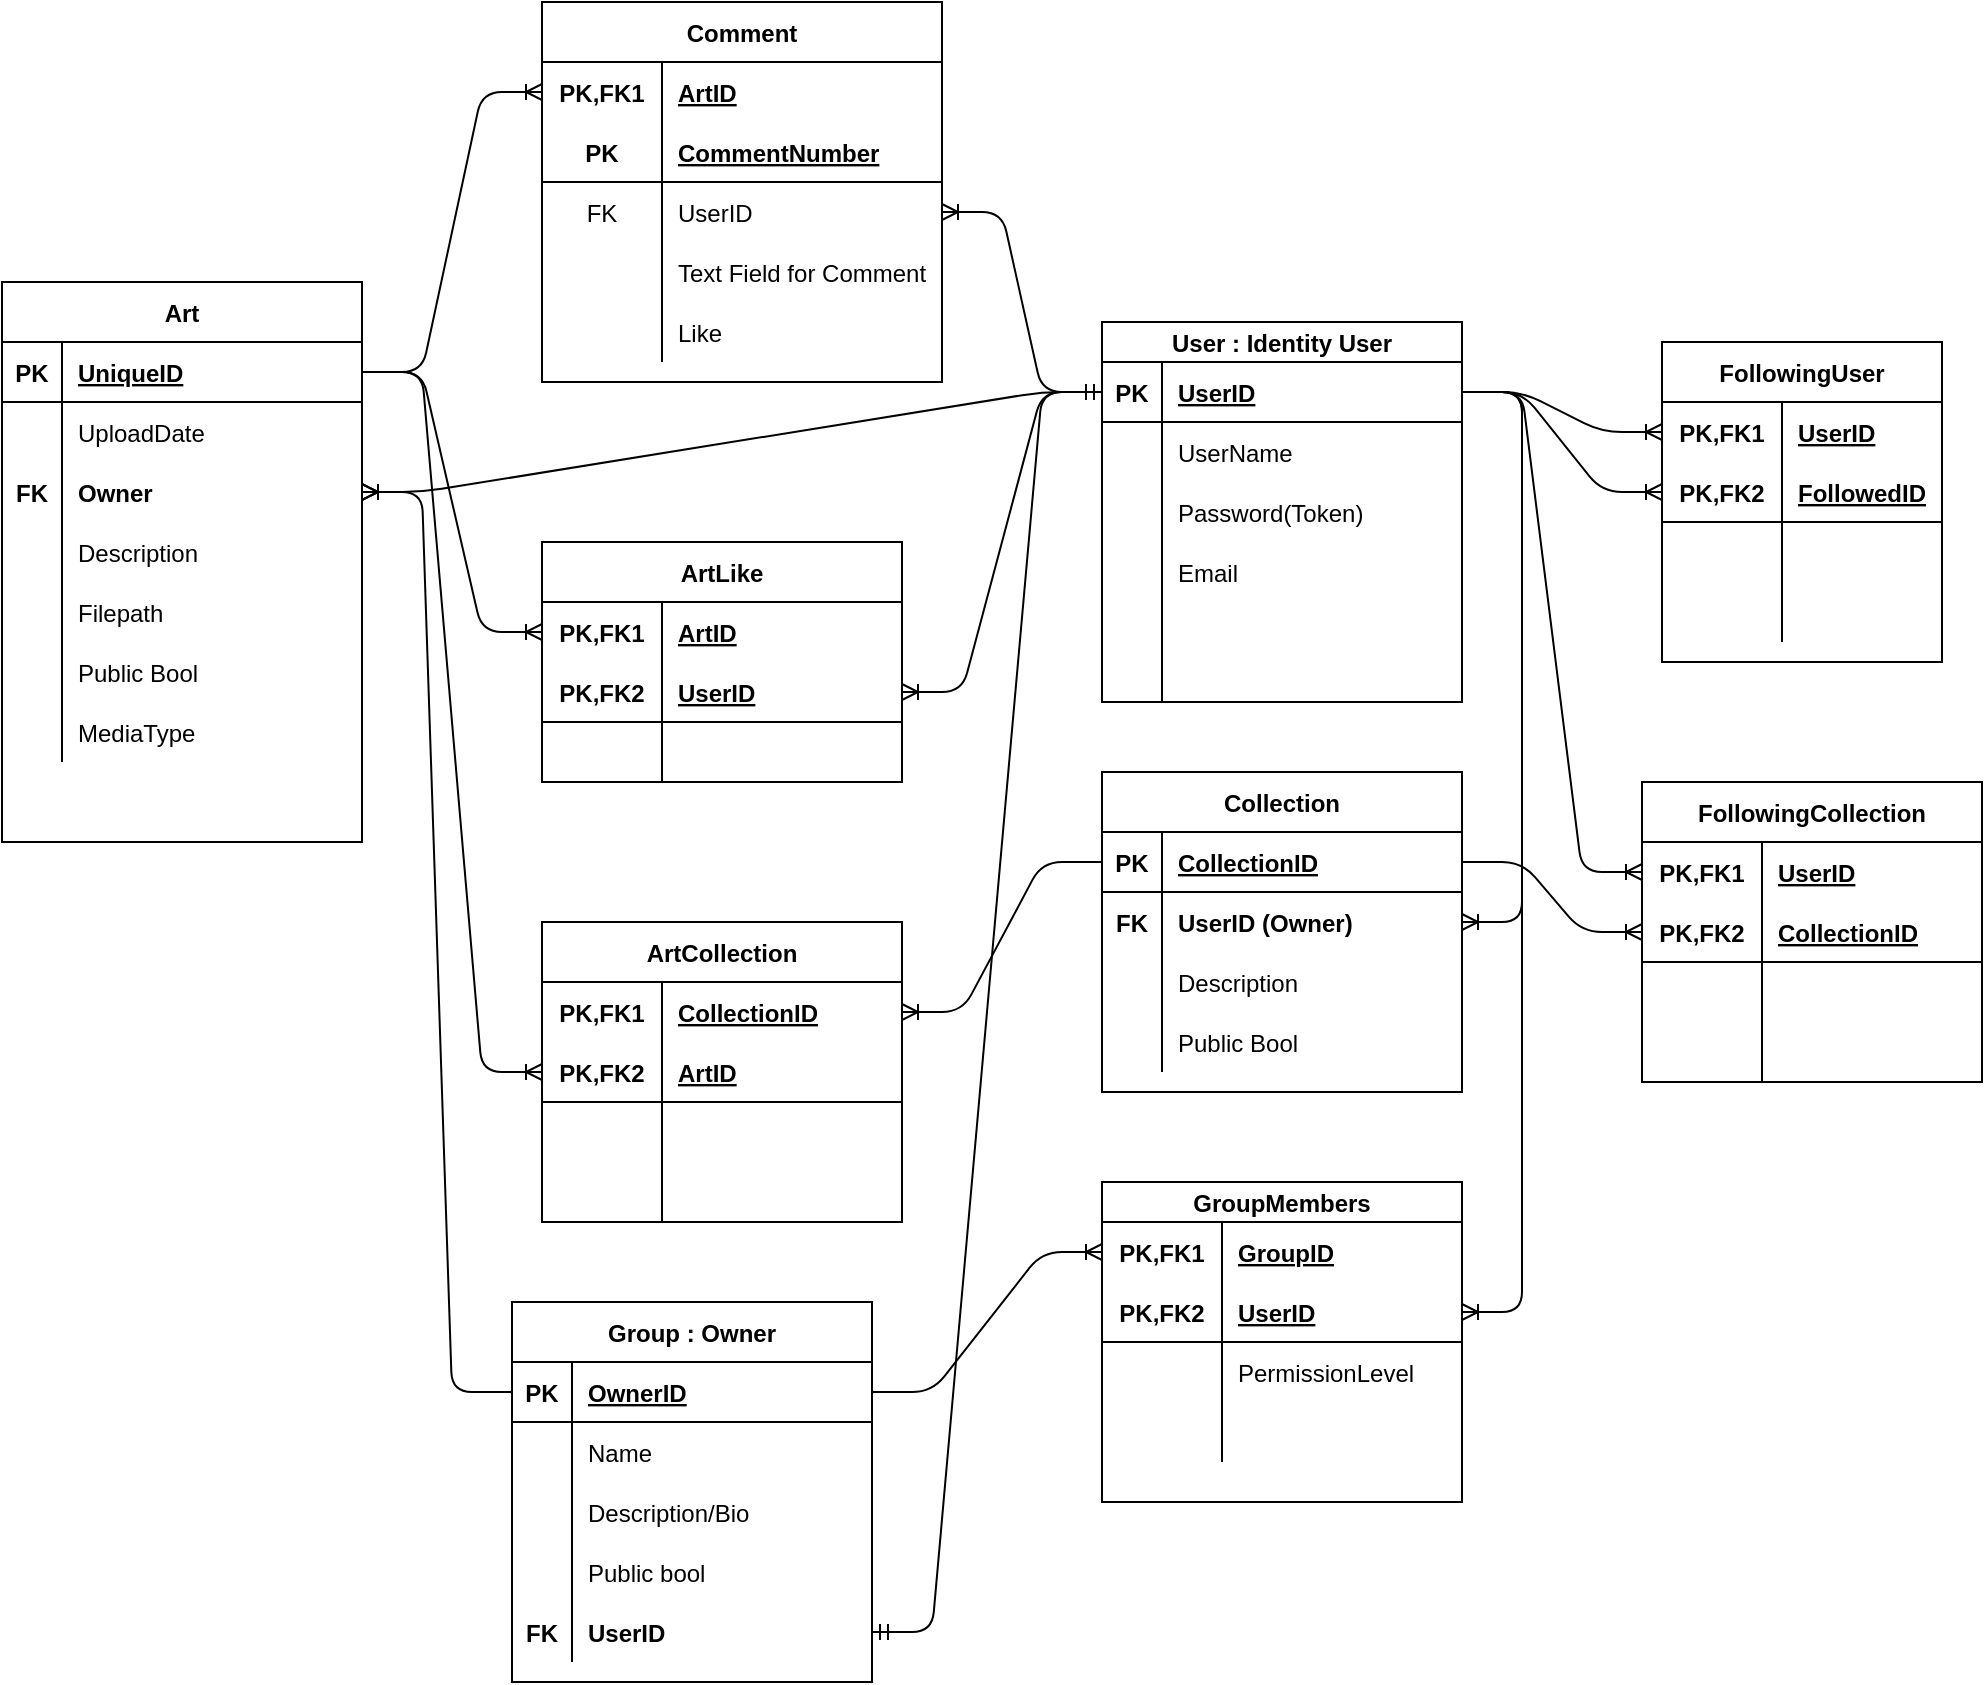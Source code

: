 <mxfile version="14.6.1" type="device"><diagram id="AKw8B9OP5bIYe6ph96Dy" name="Page-1"><mxGraphModel dx="2062" dy="1122" grid="1" gridSize="10" guides="1" tooltips="1" connect="1" arrows="1" fold="1" page="1" pageScale="1" pageWidth="850" pageHeight="1100" math="0" shadow="0"><root><mxCell id="0"/><mxCell id="1" parent="0"/><mxCell id="yn1Vte0kTOCXokbREkTP-5" value="GroupMembers" style="shape=table;startSize=20;container=1;collapsible=1;childLayout=tableLayout;fixedRows=1;rowLines=0;fontStyle=1;align=center;resizeLast=1;" parent="1" vertex="1"><mxGeometry x="630" y="620" width="180" height="160" as="geometry"/></mxCell><mxCell id="yn1Vte0kTOCXokbREkTP-6" value="" style="shape=partialRectangle;collapsible=0;dropTarget=0;pointerEvents=0;fillColor=none;top=0;left=0;bottom=0;right=0;points=[[0,0.5],[1,0.5]];portConstraint=eastwest;" parent="yn1Vte0kTOCXokbREkTP-5" vertex="1"><mxGeometry y="20" width="180" height="30" as="geometry"/></mxCell><mxCell id="yn1Vte0kTOCXokbREkTP-7" value="PK,FK1" style="shape=partialRectangle;connectable=0;fillColor=none;top=0;left=0;bottom=0;right=0;fontStyle=1;overflow=hidden;" parent="yn1Vte0kTOCXokbREkTP-6" vertex="1"><mxGeometry width="60" height="30" as="geometry"/></mxCell><mxCell id="yn1Vte0kTOCXokbREkTP-8" value="GroupID" style="shape=partialRectangle;connectable=0;fillColor=none;top=0;left=0;bottom=0;right=0;align=left;spacingLeft=6;fontStyle=5;overflow=hidden;" parent="yn1Vte0kTOCXokbREkTP-6" vertex="1"><mxGeometry x="60" width="120" height="30" as="geometry"/></mxCell><mxCell id="yn1Vte0kTOCXokbREkTP-9" value="" style="shape=partialRectangle;collapsible=0;dropTarget=0;pointerEvents=0;fillColor=none;top=0;left=0;bottom=1;right=0;points=[[0,0.5],[1,0.5]];portConstraint=eastwest;" parent="yn1Vte0kTOCXokbREkTP-5" vertex="1"><mxGeometry y="50" width="180" height="30" as="geometry"/></mxCell><mxCell id="yn1Vte0kTOCXokbREkTP-10" value="PK,FK2" style="shape=partialRectangle;connectable=0;fillColor=none;top=0;left=0;bottom=0;right=0;fontStyle=1;overflow=hidden;" parent="yn1Vte0kTOCXokbREkTP-9" vertex="1"><mxGeometry width="60" height="30" as="geometry"/></mxCell><mxCell id="yn1Vte0kTOCXokbREkTP-11" value="UserID" style="shape=partialRectangle;connectable=0;fillColor=none;top=0;left=0;bottom=0;right=0;align=left;spacingLeft=6;fontStyle=5;overflow=hidden;" parent="yn1Vte0kTOCXokbREkTP-9" vertex="1"><mxGeometry x="60" width="120" height="30" as="geometry"/></mxCell><mxCell id="yn1Vte0kTOCXokbREkTP-12" value="" style="shape=partialRectangle;collapsible=0;dropTarget=0;pointerEvents=0;fillColor=none;top=0;left=0;bottom=0;right=0;points=[[0,0.5],[1,0.5]];portConstraint=eastwest;" parent="yn1Vte0kTOCXokbREkTP-5" vertex="1"><mxGeometry y="80" width="180" height="30" as="geometry"/></mxCell><mxCell id="yn1Vte0kTOCXokbREkTP-13" value="" style="shape=partialRectangle;connectable=0;fillColor=none;top=0;left=0;bottom=0;right=0;editable=1;overflow=hidden;" parent="yn1Vte0kTOCXokbREkTP-12" vertex="1"><mxGeometry width="60" height="30" as="geometry"/></mxCell><mxCell id="yn1Vte0kTOCXokbREkTP-14" value="PermissionLevel" style="shape=partialRectangle;connectable=0;fillColor=none;top=0;left=0;bottom=0;right=0;align=left;spacingLeft=6;overflow=hidden;" parent="yn1Vte0kTOCXokbREkTP-12" vertex="1"><mxGeometry x="60" width="120" height="30" as="geometry"/></mxCell><mxCell id="yn1Vte0kTOCXokbREkTP-15" value="" style="shape=partialRectangle;collapsible=0;dropTarget=0;pointerEvents=0;fillColor=none;top=0;left=0;bottom=0;right=0;points=[[0,0.5],[1,0.5]];portConstraint=eastwest;" parent="yn1Vte0kTOCXokbREkTP-5" vertex="1"><mxGeometry y="110" width="180" height="30" as="geometry"/></mxCell><mxCell id="yn1Vte0kTOCXokbREkTP-16" value="" style="shape=partialRectangle;connectable=0;fillColor=none;top=0;left=0;bottom=0;right=0;editable=1;overflow=hidden;" parent="yn1Vte0kTOCXokbREkTP-15" vertex="1"><mxGeometry width="60" height="30" as="geometry"/></mxCell><mxCell id="yn1Vte0kTOCXokbREkTP-17" value="" style="shape=partialRectangle;connectable=0;fillColor=none;top=0;left=0;bottom=0;right=0;align=left;spacingLeft=6;overflow=hidden;" parent="yn1Vte0kTOCXokbREkTP-15" vertex="1"><mxGeometry x="60" width="120" height="30" as="geometry"/></mxCell><mxCell id="yn1Vte0kTOCXokbREkTP-18" value="User : Identity User" style="shape=table;startSize=20;container=1;collapsible=1;childLayout=tableLayout;fixedRows=1;rowLines=0;fontStyle=1;align=center;resizeLast=1;" parent="1" vertex="1"><mxGeometry x="630" y="190" width="180" height="190" as="geometry"/></mxCell><mxCell id="yn1Vte0kTOCXokbREkTP-19" value="" style="shape=partialRectangle;collapsible=0;dropTarget=0;pointerEvents=0;fillColor=none;top=0;left=0;bottom=1;right=0;points=[[0,0.5],[1,0.5]];portConstraint=eastwest;" parent="yn1Vte0kTOCXokbREkTP-18" vertex="1"><mxGeometry y="20" width="180" height="30" as="geometry"/></mxCell><mxCell id="yn1Vte0kTOCXokbREkTP-20" value="PK" style="shape=partialRectangle;connectable=0;fillColor=none;top=0;left=0;bottom=0;right=0;fontStyle=1;overflow=hidden;" parent="yn1Vte0kTOCXokbREkTP-19" vertex="1"><mxGeometry width="30" height="30" as="geometry"/></mxCell><mxCell id="yn1Vte0kTOCXokbREkTP-21" value="UserID" style="shape=partialRectangle;connectable=0;fillColor=none;top=0;left=0;bottom=0;right=0;align=left;spacingLeft=6;fontStyle=5;overflow=hidden;" parent="yn1Vte0kTOCXokbREkTP-19" vertex="1"><mxGeometry x="30" width="150" height="30" as="geometry"/></mxCell><mxCell id="yn1Vte0kTOCXokbREkTP-22" value="" style="shape=partialRectangle;collapsible=0;dropTarget=0;pointerEvents=0;fillColor=none;top=0;left=0;bottom=0;right=0;points=[[0,0.5],[1,0.5]];portConstraint=eastwest;" parent="yn1Vte0kTOCXokbREkTP-18" vertex="1"><mxGeometry y="50" width="180" height="30" as="geometry"/></mxCell><mxCell id="yn1Vte0kTOCXokbREkTP-23" value="" style="shape=partialRectangle;connectable=0;fillColor=none;top=0;left=0;bottom=0;right=0;editable=1;overflow=hidden;" parent="yn1Vte0kTOCXokbREkTP-22" vertex="1"><mxGeometry width="30" height="30" as="geometry"/></mxCell><mxCell id="yn1Vte0kTOCXokbREkTP-24" value="UserName" style="shape=partialRectangle;connectable=0;fillColor=none;top=0;left=0;bottom=0;right=0;align=left;spacingLeft=6;overflow=hidden;" parent="yn1Vte0kTOCXokbREkTP-22" vertex="1"><mxGeometry x="30" width="150" height="30" as="geometry"/></mxCell><mxCell id="yn1Vte0kTOCXokbREkTP-25" value="" style="shape=partialRectangle;collapsible=0;dropTarget=0;pointerEvents=0;fillColor=none;top=0;left=0;bottom=0;right=0;points=[[0,0.5],[1,0.5]];portConstraint=eastwest;" parent="yn1Vte0kTOCXokbREkTP-18" vertex="1"><mxGeometry y="80" width="180" height="30" as="geometry"/></mxCell><mxCell id="yn1Vte0kTOCXokbREkTP-26" value="" style="shape=partialRectangle;connectable=0;fillColor=none;top=0;left=0;bottom=0;right=0;editable=1;overflow=hidden;" parent="yn1Vte0kTOCXokbREkTP-25" vertex="1"><mxGeometry width="30" height="30" as="geometry"/></mxCell><mxCell id="yn1Vte0kTOCXokbREkTP-27" value="Password(Token)" style="shape=partialRectangle;connectable=0;fillColor=none;top=0;left=0;bottom=0;right=0;align=left;spacingLeft=6;overflow=hidden;" parent="yn1Vte0kTOCXokbREkTP-25" vertex="1"><mxGeometry x="30" width="150" height="30" as="geometry"/></mxCell><mxCell id="yn1Vte0kTOCXokbREkTP-28" value="" style="shape=partialRectangle;collapsible=0;dropTarget=0;pointerEvents=0;fillColor=none;top=0;left=0;bottom=0;right=0;points=[[0,0.5],[1,0.5]];portConstraint=eastwest;" parent="yn1Vte0kTOCXokbREkTP-18" vertex="1"><mxGeometry y="110" width="180" height="30" as="geometry"/></mxCell><mxCell id="yn1Vte0kTOCXokbREkTP-29" value="" style="shape=partialRectangle;connectable=0;fillColor=none;top=0;left=0;bottom=0;right=0;editable=1;overflow=hidden;" parent="yn1Vte0kTOCXokbREkTP-28" vertex="1"><mxGeometry width="30" height="30" as="geometry"/></mxCell><mxCell id="yn1Vte0kTOCXokbREkTP-30" value="Email" style="shape=partialRectangle;connectable=0;fillColor=none;top=0;left=0;bottom=0;right=0;align=left;spacingLeft=6;overflow=hidden;" parent="yn1Vte0kTOCXokbREkTP-28" vertex="1"><mxGeometry x="30" width="150" height="30" as="geometry"/></mxCell><mxCell id="yn1Vte0kTOCXokbREkTP-57" value="" style="shape=partialRectangle;collapsible=0;dropTarget=0;pointerEvents=0;fillColor=none;top=0;left=0;bottom=0;right=0;points=[[0,0.5],[1,0.5]];portConstraint=eastwest;" parent="yn1Vte0kTOCXokbREkTP-18" vertex="1"><mxGeometry y="140" width="180" height="20" as="geometry"/></mxCell><mxCell id="yn1Vte0kTOCXokbREkTP-58" value="" style="shape=partialRectangle;connectable=0;fillColor=none;top=0;left=0;bottom=0;right=0;editable=1;overflow=hidden;" parent="yn1Vte0kTOCXokbREkTP-57" vertex="1"><mxGeometry width="30" height="20" as="geometry"/></mxCell><mxCell id="yn1Vte0kTOCXokbREkTP-59" value="" style="shape=partialRectangle;connectable=0;fillColor=none;top=0;left=0;bottom=0;right=0;align=left;spacingLeft=6;overflow=hidden;" parent="yn1Vte0kTOCXokbREkTP-57" vertex="1"><mxGeometry x="30" width="150" height="20" as="geometry"/></mxCell><mxCell id="yn1Vte0kTOCXokbREkTP-60" value="" style="shape=partialRectangle;collapsible=0;dropTarget=0;pointerEvents=0;fillColor=none;top=0;left=0;bottom=0;right=0;points=[[0,0.5],[1,0.5]];portConstraint=eastwest;" parent="yn1Vte0kTOCXokbREkTP-18" vertex="1"><mxGeometry y="160" width="180" height="30" as="geometry"/></mxCell><mxCell id="yn1Vte0kTOCXokbREkTP-61" value="" style="shape=partialRectangle;connectable=0;fillColor=none;top=0;left=0;bottom=0;right=0;editable=1;overflow=hidden;" parent="yn1Vte0kTOCXokbREkTP-60" vertex="1"><mxGeometry width="30" height="30" as="geometry"/></mxCell><mxCell id="yn1Vte0kTOCXokbREkTP-62" value="" style="shape=partialRectangle;connectable=0;fillColor=none;top=0;left=0;bottom=0;right=0;align=left;spacingLeft=6;overflow=hidden;" parent="yn1Vte0kTOCXokbREkTP-60" vertex="1"><mxGeometry x="30" width="150" height="30" as="geometry"/></mxCell><mxCell id="yn1Vte0kTOCXokbREkTP-85" value="Art" style="shape=table;startSize=30;container=1;collapsible=1;childLayout=tableLayout;fixedRows=1;rowLines=0;fontStyle=1;align=center;resizeLast=1;" parent="1" vertex="1"><mxGeometry x="80" y="170" width="180" height="280" as="geometry"/></mxCell><mxCell id="yn1Vte0kTOCXokbREkTP-86" value="" style="shape=partialRectangle;collapsible=0;dropTarget=0;pointerEvents=0;fillColor=none;top=0;left=0;bottom=1;right=0;points=[[0,0.5],[1,0.5]];portConstraint=eastwest;" parent="yn1Vte0kTOCXokbREkTP-85" vertex="1"><mxGeometry y="30" width="180" height="30" as="geometry"/></mxCell><mxCell id="yn1Vte0kTOCXokbREkTP-87" value="PK" style="shape=partialRectangle;connectable=0;fillColor=none;top=0;left=0;bottom=0;right=0;fontStyle=1;overflow=hidden;" parent="yn1Vte0kTOCXokbREkTP-86" vertex="1"><mxGeometry width="30" height="30" as="geometry"/></mxCell><mxCell id="yn1Vte0kTOCXokbREkTP-88" value="UniqueID" style="shape=partialRectangle;connectable=0;fillColor=none;top=0;left=0;bottom=0;right=0;align=left;spacingLeft=6;fontStyle=5;overflow=hidden;" parent="yn1Vte0kTOCXokbREkTP-86" vertex="1"><mxGeometry x="30" width="150" height="30" as="geometry"/></mxCell><mxCell id="yn1Vte0kTOCXokbREkTP-89" value="" style="shape=partialRectangle;collapsible=0;dropTarget=0;pointerEvents=0;fillColor=none;top=0;left=0;bottom=0;right=0;points=[[0,0.5],[1,0.5]];portConstraint=eastwest;" parent="yn1Vte0kTOCXokbREkTP-85" vertex="1"><mxGeometry y="60" width="180" height="30" as="geometry"/></mxCell><mxCell id="yn1Vte0kTOCXokbREkTP-90" value="" style="shape=partialRectangle;connectable=0;fillColor=none;top=0;left=0;bottom=0;right=0;editable=1;overflow=hidden;" parent="yn1Vte0kTOCXokbREkTP-89" vertex="1"><mxGeometry width="30" height="30" as="geometry"/></mxCell><mxCell id="yn1Vte0kTOCXokbREkTP-91" value="UploadDate" style="shape=partialRectangle;connectable=0;fillColor=none;top=0;left=0;bottom=0;right=0;align=left;spacingLeft=6;overflow=hidden;" parent="yn1Vte0kTOCXokbREkTP-89" vertex="1"><mxGeometry x="30" width="150" height="30" as="geometry"/></mxCell><mxCell id="yn1Vte0kTOCXokbREkTP-92" value="" style="shape=partialRectangle;collapsible=0;dropTarget=0;pointerEvents=0;fillColor=none;top=0;left=0;bottom=0;right=0;points=[[0,0.5],[1,0.5]];portConstraint=eastwest;" parent="yn1Vte0kTOCXokbREkTP-85" vertex="1"><mxGeometry y="90" width="180" height="30" as="geometry"/></mxCell><mxCell id="yn1Vte0kTOCXokbREkTP-93" value="FK" style="shape=partialRectangle;connectable=0;fillColor=none;top=0;left=0;bottom=0;right=0;editable=1;overflow=hidden;fontStyle=1" parent="yn1Vte0kTOCXokbREkTP-92" vertex="1"><mxGeometry width="30" height="30" as="geometry"/></mxCell><mxCell id="yn1Vte0kTOCXokbREkTP-94" value="Owner" style="shape=partialRectangle;connectable=0;fillColor=none;top=0;left=0;bottom=0;right=0;align=left;spacingLeft=6;overflow=hidden;fontStyle=1" parent="yn1Vte0kTOCXokbREkTP-92" vertex="1"><mxGeometry x="30" width="150" height="30" as="geometry"/></mxCell><mxCell id="yn1Vte0kTOCXokbREkTP-95" value="" style="shape=partialRectangle;collapsible=0;dropTarget=0;pointerEvents=0;fillColor=none;top=0;left=0;bottom=0;right=0;points=[[0,0.5],[1,0.5]];portConstraint=eastwest;" parent="yn1Vte0kTOCXokbREkTP-85" vertex="1"><mxGeometry y="120" width="180" height="30" as="geometry"/></mxCell><mxCell id="yn1Vte0kTOCXokbREkTP-96" value="" style="shape=partialRectangle;connectable=0;fillColor=none;top=0;left=0;bottom=0;right=0;editable=1;overflow=hidden;" parent="yn1Vte0kTOCXokbREkTP-95" vertex="1"><mxGeometry width="30" height="30" as="geometry"/></mxCell><mxCell id="yn1Vte0kTOCXokbREkTP-97" value="Description" style="shape=partialRectangle;connectable=0;fillColor=none;top=0;left=0;bottom=0;right=0;align=left;spacingLeft=6;overflow=hidden;" parent="yn1Vte0kTOCXokbREkTP-95" vertex="1"><mxGeometry x="30" width="150" height="30" as="geometry"/></mxCell><mxCell id="yn1Vte0kTOCXokbREkTP-151" value="" style="shape=partialRectangle;collapsible=0;dropTarget=0;pointerEvents=0;fillColor=none;top=0;left=0;bottom=0;right=0;points=[[0,0.5],[1,0.5]];portConstraint=eastwest;" parent="yn1Vte0kTOCXokbREkTP-85" vertex="1"><mxGeometry y="150" width="180" height="30" as="geometry"/></mxCell><mxCell id="yn1Vte0kTOCXokbREkTP-152" value="" style="shape=partialRectangle;connectable=0;fillColor=none;top=0;left=0;bottom=0;right=0;editable=1;overflow=hidden;" parent="yn1Vte0kTOCXokbREkTP-151" vertex="1"><mxGeometry width="30" height="30" as="geometry"/></mxCell><mxCell id="yn1Vte0kTOCXokbREkTP-153" value="Filepath" style="shape=partialRectangle;connectable=0;fillColor=none;top=0;left=0;bottom=0;right=0;align=left;spacingLeft=6;overflow=hidden;" parent="yn1Vte0kTOCXokbREkTP-151" vertex="1"><mxGeometry x="30" width="150" height="30" as="geometry"/></mxCell><mxCell id="yn1Vte0kTOCXokbREkTP-196" value="" style="shape=partialRectangle;collapsible=0;dropTarget=0;pointerEvents=0;fillColor=none;top=0;left=0;bottom=0;right=0;points=[[0,0.5],[1,0.5]];portConstraint=eastwest;" parent="yn1Vte0kTOCXokbREkTP-85" vertex="1"><mxGeometry y="180" width="180" height="30" as="geometry"/></mxCell><mxCell id="yn1Vte0kTOCXokbREkTP-197" value="" style="shape=partialRectangle;connectable=0;fillColor=none;top=0;left=0;bottom=0;right=0;editable=1;overflow=hidden;" parent="yn1Vte0kTOCXokbREkTP-196" vertex="1"><mxGeometry width="30" height="30" as="geometry"/></mxCell><mxCell id="yn1Vte0kTOCXokbREkTP-198" value="Public Bool" style="shape=partialRectangle;connectable=0;fillColor=none;top=0;left=0;bottom=0;right=0;align=left;spacingLeft=6;overflow=hidden;" parent="yn1Vte0kTOCXokbREkTP-196" vertex="1"><mxGeometry x="30" width="150" height="30" as="geometry"/></mxCell><mxCell id="yn1Vte0kTOCXokbREkTP-199" value="" style="shape=partialRectangle;collapsible=0;dropTarget=0;pointerEvents=0;fillColor=none;top=0;left=0;bottom=0;right=0;points=[[0,0.5],[1,0.5]];portConstraint=eastwest;" parent="yn1Vte0kTOCXokbREkTP-85" vertex="1"><mxGeometry y="210" width="180" height="30" as="geometry"/></mxCell><mxCell id="yn1Vte0kTOCXokbREkTP-200" value="" style="shape=partialRectangle;connectable=0;fillColor=none;top=0;left=0;bottom=0;right=0;editable=1;overflow=hidden;" parent="yn1Vte0kTOCXokbREkTP-199" vertex="1"><mxGeometry width="30" height="30" as="geometry"/></mxCell><mxCell id="yn1Vte0kTOCXokbREkTP-201" value="MediaType" style="shape=partialRectangle;connectable=0;fillColor=none;top=0;left=0;bottom=0;right=0;align=left;spacingLeft=6;overflow=hidden;" parent="yn1Vte0kTOCXokbREkTP-199" vertex="1"><mxGeometry x="30" width="150" height="30" as="geometry"/></mxCell><mxCell id="yn1Vte0kTOCXokbREkTP-98" value="Comment" style="shape=table;startSize=30;container=1;collapsible=1;childLayout=tableLayout;fixedRows=1;rowLines=0;fontStyle=1;align=center;resizeLast=1;" parent="1" vertex="1"><mxGeometry x="350" y="30" width="200" height="190" as="geometry"/></mxCell><mxCell id="yn1Vte0kTOCXokbREkTP-99" value="" style="shape=partialRectangle;collapsible=0;dropTarget=0;pointerEvents=0;fillColor=none;top=0;left=0;bottom=0;right=0;points=[[0,0.5],[1,0.5]];portConstraint=eastwest;" parent="yn1Vte0kTOCXokbREkTP-98" vertex="1"><mxGeometry y="30" width="200" height="30" as="geometry"/></mxCell><mxCell id="yn1Vte0kTOCXokbREkTP-100" value="PK,FK1" style="shape=partialRectangle;connectable=0;fillColor=none;top=0;left=0;bottom=0;right=0;fontStyle=1;overflow=hidden;" parent="yn1Vte0kTOCXokbREkTP-99" vertex="1"><mxGeometry width="60" height="30" as="geometry"/></mxCell><mxCell id="yn1Vte0kTOCXokbREkTP-101" value="ArtID" style="shape=partialRectangle;connectable=0;fillColor=none;top=0;left=0;bottom=0;right=0;align=left;spacingLeft=6;fontStyle=5;overflow=hidden;" parent="yn1Vte0kTOCXokbREkTP-99" vertex="1"><mxGeometry x="60" width="140" height="30" as="geometry"/></mxCell><mxCell id="yn1Vte0kTOCXokbREkTP-102" value="" style="shape=partialRectangle;collapsible=0;dropTarget=0;pointerEvents=0;fillColor=none;top=0;left=0;bottom=1;right=0;points=[[0,0.5],[1,0.5]];portConstraint=eastwest;" parent="yn1Vte0kTOCXokbREkTP-98" vertex="1"><mxGeometry y="60" width="200" height="30" as="geometry"/></mxCell><mxCell id="yn1Vte0kTOCXokbREkTP-103" value="PK" style="shape=partialRectangle;connectable=0;fillColor=none;top=0;left=0;bottom=0;right=0;fontStyle=1;overflow=hidden;" parent="yn1Vte0kTOCXokbREkTP-102" vertex="1"><mxGeometry width="60" height="30" as="geometry"/></mxCell><mxCell id="yn1Vte0kTOCXokbREkTP-104" value="CommentNumber" style="shape=partialRectangle;connectable=0;fillColor=none;top=0;left=0;bottom=0;right=0;align=left;spacingLeft=6;fontStyle=5;overflow=hidden;" parent="yn1Vte0kTOCXokbREkTP-102" vertex="1"><mxGeometry x="60" width="140" height="30" as="geometry"/></mxCell><mxCell id="yn1Vte0kTOCXokbREkTP-105" value="" style="shape=partialRectangle;collapsible=0;dropTarget=0;pointerEvents=0;fillColor=none;top=0;left=0;bottom=0;right=0;points=[[0,0.5],[1,0.5]];portConstraint=eastwest;" parent="yn1Vte0kTOCXokbREkTP-98" vertex="1"><mxGeometry y="90" width="200" height="30" as="geometry"/></mxCell><mxCell id="yn1Vte0kTOCXokbREkTP-106" value="FK" style="shape=partialRectangle;connectable=0;fillColor=none;top=0;left=0;bottom=0;right=0;editable=1;overflow=hidden;" parent="yn1Vte0kTOCXokbREkTP-105" vertex="1"><mxGeometry width="60" height="30" as="geometry"/></mxCell><mxCell id="yn1Vte0kTOCXokbREkTP-107" value="UserID" style="shape=partialRectangle;connectable=0;fillColor=none;top=0;left=0;bottom=0;right=0;align=left;spacingLeft=6;overflow=hidden;" parent="yn1Vte0kTOCXokbREkTP-105" vertex="1"><mxGeometry x="60" width="140" height="30" as="geometry"/></mxCell><mxCell id="yn1Vte0kTOCXokbREkTP-108" value="" style="shape=partialRectangle;collapsible=0;dropTarget=0;pointerEvents=0;fillColor=none;top=0;left=0;bottom=0;right=0;points=[[0,0.5],[1,0.5]];portConstraint=eastwest;" parent="yn1Vte0kTOCXokbREkTP-98" vertex="1"><mxGeometry y="120" width="200" height="30" as="geometry"/></mxCell><mxCell id="yn1Vte0kTOCXokbREkTP-109" value="" style="shape=partialRectangle;connectable=0;fillColor=none;top=0;left=0;bottom=0;right=0;editable=1;overflow=hidden;" parent="yn1Vte0kTOCXokbREkTP-108" vertex="1"><mxGeometry width="60" height="30" as="geometry"/></mxCell><mxCell id="yn1Vte0kTOCXokbREkTP-110" value="Text Field for Comment" style="shape=partialRectangle;connectable=0;fillColor=none;top=0;left=0;bottom=0;right=0;align=left;spacingLeft=6;overflow=hidden;" parent="yn1Vte0kTOCXokbREkTP-108" vertex="1"><mxGeometry x="60" width="140" height="30" as="geometry"/></mxCell><mxCell id="yn1Vte0kTOCXokbREkTP-180" value="" style="shape=partialRectangle;collapsible=0;dropTarget=0;pointerEvents=0;fillColor=none;top=0;left=0;bottom=0;right=0;points=[[0,0.5],[1,0.5]];portConstraint=eastwest;" parent="yn1Vte0kTOCXokbREkTP-98" vertex="1"><mxGeometry y="150" width="200" height="30" as="geometry"/></mxCell><mxCell id="yn1Vte0kTOCXokbREkTP-181" value="" style="shape=partialRectangle;connectable=0;fillColor=none;top=0;left=0;bottom=0;right=0;editable=1;overflow=hidden;" parent="yn1Vte0kTOCXokbREkTP-180" vertex="1"><mxGeometry width="60" height="30" as="geometry"/></mxCell><mxCell id="yn1Vte0kTOCXokbREkTP-182" value="Like" style="shape=partialRectangle;connectable=0;fillColor=none;top=0;left=0;bottom=0;right=0;align=left;spacingLeft=6;overflow=hidden;" parent="yn1Vte0kTOCXokbREkTP-180" vertex="1"><mxGeometry x="60" width="140" height="30" as="geometry"/></mxCell><mxCell id="yn1Vte0kTOCXokbREkTP-112" value="FollowingUser" style="shape=table;startSize=30;container=1;collapsible=1;childLayout=tableLayout;fixedRows=1;rowLines=0;fontStyle=1;align=center;resizeLast=1;" parent="1" vertex="1"><mxGeometry x="910" y="200" width="140" height="160" as="geometry"/></mxCell><mxCell id="yn1Vte0kTOCXokbREkTP-113" value="" style="shape=partialRectangle;collapsible=0;dropTarget=0;pointerEvents=0;fillColor=none;top=0;left=0;bottom=0;right=0;points=[[0,0.5],[1,0.5]];portConstraint=eastwest;" parent="yn1Vte0kTOCXokbREkTP-112" vertex="1"><mxGeometry y="30" width="140" height="30" as="geometry"/></mxCell><mxCell id="yn1Vte0kTOCXokbREkTP-114" value="PK,FK1" style="shape=partialRectangle;connectable=0;fillColor=none;top=0;left=0;bottom=0;right=0;fontStyle=1;overflow=hidden;" parent="yn1Vte0kTOCXokbREkTP-113" vertex="1"><mxGeometry width="60" height="30" as="geometry"/></mxCell><mxCell id="yn1Vte0kTOCXokbREkTP-115" value="UserID" style="shape=partialRectangle;connectable=0;fillColor=none;top=0;left=0;bottom=0;right=0;align=left;spacingLeft=6;fontStyle=5;overflow=hidden;" parent="yn1Vte0kTOCXokbREkTP-113" vertex="1"><mxGeometry x="60" width="80" height="30" as="geometry"/></mxCell><mxCell id="yn1Vte0kTOCXokbREkTP-116" value="" style="shape=partialRectangle;collapsible=0;dropTarget=0;pointerEvents=0;fillColor=none;top=0;left=0;bottom=1;right=0;points=[[0,0.5],[1,0.5]];portConstraint=eastwest;" parent="yn1Vte0kTOCXokbREkTP-112" vertex="1"><mxGeometry y="60" width="140" height="30" as="geometry"/></mxCell><mxCell id="yn1Vte0kTOCXokbREkTP-117" value="PK,FK2" style="shape=partialRectangle;connectable=0;fillColor=none;top=0;left=0;bottom=0;right=0;fontStyle=1;overflow=hidden;" parent="yn1Vte0kTOCXokbREkTP-116" vertex="1"><mxGeometry width="60" height="30" as="geometry"/></mxCell><mxCell id="yn1Vte0kTOCXokbREkTP-118" value="FollowedID" style="shape=partialRectangle;connectable=0;fillColor=none;top=0;left=0;bottom=0;right=0;align=left;spacingLeft=6;fontStyle=5;overflow=hidden;" parent="yn1Vte0kTOCXokbREkTP-116" vertex="1"><mxGeometry x="60" width="80" height="30" as="geometry"/></mxCell><mxCell id="yn1Vte0kTOCXokbREkTP-119" value="" style="shape=partialRectangle;collapsible=0;dropTarget=0;pointerEvents=0;fillColor=none;top=0;left=0;bottom=0;right=0;points=[[0,0.5],[1,0.5]];portConstraint=eastwest;" parent="yn1Vte0kTOCXokbREkTP-112" vertex="1"><mxGeometry y="90" width="140" height="30" as="geometry"/></mxCell><mxCell id="yn1Vte0kTOCXokbREkTP-120" value="" style="shape=partialRectangle;connectable=0;fillColor=none;top=0;left=0;bottom=0;right=0;editable=1;overflow=hidden;" parent="yn1Vte0kTOCXokbREkTP-119" vertex="1"><mxGeometry width="60" height="30" as="geometry"/></mxCell><mxCell id="yn1Vte0kTOCXokbREkTP-121" value="" style="shape=partialRectangle;connectable=0;fillColor=none;top=0;left=0;bottom=0;right=0;align=left;spacingLeft=6;overflow=hidden;" parent="yn1Vte0kTOCXokbREkTP-119" vertex="1"><mxGeometry x="60" width="80" height="30" as="geometry"/></mxCell><mxCell id="yn1Vte0kTOCXokbREkTP-122" value="" style="shape=partialRectangle;collapsible=0;dropTarget=0;pointerEvents=0;fillColor=none;top=0;left=0;bottom=0;right=0;points=[[0,0.5],[1,0.5]];portConstraint=eastwest;" parent="yn1Vte0kTOCXokbREkTP-112" vertex="1"><mxGeometry y="120" width="140" height="30" as="geometry"/></mxCell><mxCell id="yn1Vte0kTOCXokbREkTP-123" value="" style="shape=partialRectangle;connectable=0;fillColor=none;top=0;left=0;bottom=0;right=0;editable=1;overflow=hidden;" parent="yn1Vte0kTOCXokbREkTP-122" vertex="1"><mxGeometry width="60" height="30" as="geometry"/></mxCell><mxCell id="yn1Vte0kTOCXokbREkTP-124" value="" style="shape=partialRectangle;connectable=0;fillColor=none;top=0;left=0;bottom=0;right=0;align=left;spacingLeft=6;overflow=hidden;" parent="yn1Vte0kTOCXokbREkTP-122" vertex="1"><mxGeometry x="60" width="80" height="30" as="geometry"/></mxCell><mxCell id="yn1Vte0kTOCXokbREkTP-125" value="ArtLike" style="shape=table;startSize=30;container=1;collapsible=1;childLayout=tableLayout;fixedRows=1;rowLines=0;fontStyle=1;align=center;resizeLast=1;" parent="1" vertex="1"><mxGeometry x="350" y="300" width="180" height="120" as="geometry"/></mxCell><mxCell id="yn1Vte0kTOCXokbREkTP-126" value="" style="shape=partialRectangle;collapsible=0;dropTarget=0;pointerEvents=0;fillColor=none;top=0;left=0;bottom=0;right=0;points=[[0,0.5],[1,0.5]];portConstraint=eastwest;" parent="yn1Vte0kTOCXokbREkTP-125" vertex="1"><mxGeometry y="30" width="180" height="30" as="geometry"/></mxCell><mxCell id="yn1Vte0kTOCXokbREkTP-127" value="PK,FK1" style="shape=partialRectangle;connectable=0;fillColor=none;top=0;left=0;bottom=0;right=0;fontStyle=1;overflow=hidden;" parent="yn1Vte0kTOCXokbREkTP-126" vertex="1"><mxGeometry width="60" height="30" as="geometry"/></mxCell><mxCell id="yn1Vte0kTOCXokbREkTP-128" value="ArtID" style="shape=partialRectangle;connectable=0;fillColor=none;top=0;left=0;bottom=0;right=0;align=left;spacingLeft=6;fontStyle=5;overflow=hidden;" parent="yn1Vte0kTOCXokbREkTP-126" vertex="1"><mxGeometry x="60" width="120" height="30" as="geometry"/></mxCell><mxCell id="yn1Vte0kTOCXokbREkTP-129" value="" style="shape=partialRectangle;collapsible=0;dropTarget=0;pointerEvents=0;fillColor=none;top=0;left=0;bottom=1;right=0;points=[[0,0.5],[1,0.5]];portConstraint=eastwest;" parent="yn1Vte0kTOCXokbREkTP-125" vertex="1"><mxGeometry y="60" width="180" height="30" as="geometry"/></mxCell><mxCell id="yn1Vte0kTOCXokbREkTP-130" value="PK,FK2" style="shape=partialRectangle;connectable=0;fillColor=none;top=0;left=0;bottom=0;right=0;fontStyle=1;overflow=hidden;" parent="yn1Vte0kTOCXokbREkTP-129" vertex="1"><mxGeometry width="60" height="30" as="geometry"/></mxCell><mxCell id="yn1Vte0kTOCXokbREkTP-131" value="UserID" style="shape=partialRectangle;connectable=0;fillColor=none;top=0;left=0;bottom=0;right=0;align=left;spacingLeft=6;fontStyle=5;overflow=hidden;" parent="yn1Vte0kTOCXokbREkTP-129" vertex="1"><mxGeometry x="60" width="120" height="30" as="geometry"/></mxCell><mxCell id="yn1Vte0kTOCXokbREkTP-132" value="" style="shape=partialRectangle;collapsible=0;dropTarget=0;pointerEvents=0;fillColor=none;top=0;left=0;bottom=0;right=0;points=[[0,0.5],[1,0.5]];portConstraint=eastwest;" parent="yn1Vte0kTOCXokbREkTP-125" vertex="1"><mxGeometry y="90" width="180" height="30" as="geometry"/></mxCell><mxCell id="yn1Vte0kTOCXokbREkTP-133" value="" style="shape=partialRectangle;connectable=0;fillColor=none;top=0;left=0;bottom=0;right=0;editable=1;overflow=hidden;" parent="yn1Vte0kTOCXokbREkTP-132" vertex="1"><mxGeometry width="60" height="30" as="geometry"/></mxCell><mxCell id="yn1Vte0kTOCXokbREkTP-134" value="" style="shape=partialRectangle;connectable=0;fillColor=none;top=0;left=0;bottom=0;right=0;align=left;spacingLeft=6;overflow=hidden;" parent="yn1Vte0kTOCXokbREkTP-132" vertex="1"><mxGeometry x="60" width="120" height="30" as="geometry"/></mxCell><mxCell id="yn1Vte0kTOCXokbREkTP-138" value="Collection" style="shape=table;startSize=30;container=1;collapsible=1;childLayout=tableLayout;fixedRows=1;rowLines=0;fontStyle=1;align=center;resizeLast=1;" parent="1" vertex="1"><mxGeometry x="630" y="415" width="180" height="160" as="geometry"/></mxCell><mxCell id="yn1Vte0kTOCXokbREkTP-139" value="" style="shape=partialRectangle;collapsible=0;dropTarget=0;pointerEvents=0;fillColor=none;top=0;left=0;bottom=1;right=0;points=[[0,0.5],[1,0.5]];portConstraint=eastwest;" parent="yn1Vte0kTOCXokbREkTP-138" vertex="1"><mxGeometry y="30" width="180" height="30" as="geometry"/></mxCell><mxCell id="yn1Vte0kTOCXokbREkTP-140" value="PK" style="shape=partialRectangle;connectable=0;fillColor=none;top=0;left=0;bottom=0;right=0;fontStyle=1;overflow=hidden;" parent="yn1Vte0kTOCXokbREkTP-139" vertex="1"><mxGeometry width="30" height="30" as="geometry"/></mxCell><mxCell id="yn1Vte0kTOCXokbREkTP-141" value="CollectionID" style="shape=partialRectangle;connectable=0;fillColor=none;top=0;left=0;bottom=0;right=0;align=left;spacingLeft=6;fontStyle=5;overflow=hidden;" parent="yn1Vte0kTOCXokbREkTP-139" vertex="1"><mxGeometry x="30" width="150" height="30" as="geometry"/></mxCell><mxCell id="yn1Vte0kTOCXokbREkTP-142" value="" style="shape=partialRectangle;collapsible=0;dropTarget=0;pointerEvents=0;fillColor=none;top=0;left=0;bottom=0;right=0;points=[[0,0.5],[1,0.5]];portConstraint=eastwest;" parent="yn1Vte0kTOCXokbREkTP-138" vertex="1"><mxGeometry y="60" width="180" height="30" as="geometry"/></mxCell><mxCell id="yn1Vte0kTOCXokbREkTP-143" value="FK" style="shape=partialRectangle;connectable=0;fillColor=none;top=0;left=0;bottom=0;right=0;editable=1;overflow=hidden;fontStyle=1" parent="yn1Vte0kTOCXokbREkTP-142" vertex="1"><mxGeometry width="30" height="30" as="geometry"/></mxCell><mxCell id="yn1Vte0kTOCXokbREkTP-144" value="UserID (Owner)" style="shape=partialRectangle;connectable=0;fillColor=none;top=0;left=0;bottom=0;right=0;align=left;spacingLeft=6;overflow=hidden;fontStyle=1" parent="yn1Vte0kTOCXokbREkTP-142" vertex="1"><mxGeometry x="30" width="150" height="30" as="geometry"/></mxCell><mxCell id="yn1Vte0kTOCXokbREkTP-145" value="" style="shape=partialRectangle;collapsible=0;dropTarget=0;pointerEvents=0;fillColor=none;top=0;left=0;bottom=0;right=0;points=[[0,0.5],[1,0.5]];portConstraint=eastwest;" parent="yn1Vte0kTOCXokbREkTP-138" vertex="1"><mxGeometry y="90" width="180" height="30" as="geometry"/></mxCell><mxCell id="yn1Vte0kTOCXokbREkTP-146" value="" style="shape=partialRectangle;connectable=0;fillColor=none;top=0;left=0;bottom=0;right=0;editable=1;overflow=hidden;" parent="yn1Vte0kTOCXokbREkTP-145" vertex="1"><mxGeometry width="30" height="30" as="geometry"/></mxCell><mxCell id="yn1Vte0kTOCXokbREkTP-147" value="Description" style="shape=partialRectangle;connectable=0;fillColor=none;top=0;left=0;bottom=0;right=0;align=left;spacingLeft=6;overflow=hidden;" parent="yn1Vte0kTOCXokbREkTP-145" vertex="1"><mxGeometry x="30" width="150" height="30" as="geometry"/></mxCell><mxCell id="yn1Vte0kTOCXokbREkTP-148" value="" style="shape=partialRectangle;collapsible=0;dropTarget=0;pointerEvents=0;fillColor=none;top=0;left=0;bottom=0;right=0;points=[[0,0.5],[1,0.5]];portConstraint=eastwest;" parent="yn1Vte0kTOCXokbREkTP-138" vertex="1"><mxGeometry y="120" width="180" height="30" as="geometry"/></mxCell><mxCell id="yn1Vte0kTOCXokbREkTP-149" value="" style="shape=partialRectangle;connectable=0;fillColor=none;top=0;left=0;bottom=0;right=0;editable=1;overflow=hidden;" parent="yn1Vte0kTOCXokbREkTP-148" vertex="1"><mxGeometry width="30" height="30" as="geometry"/></mxCell><mxCell id="yn1Vte0kTOCXokbREkTP-150" value="Public Bool" style="shape=partialRectangle;connectable=0;fillColor=none;top=0;left=0;bottom=0;right=0;align=left;spacingLeft=6;overflow=hidden;" parent="yn1Vte0kTOCXokbREkTP-148" vertex="1"><mxGeometry x="30" width="150" height="30" as="geometry"/></mxCell><mxCell id="yn1Vte0kTOCXokbREkTP-183" value="ArtCollection" style="shape=table;startSize=30;container=1;collapsible=1;childLayout=tableLayout;fixedRows=1;rowLines=0;fontStyle=1;align=center;resizeLast=1;" parent="1" vertex="1"><mxGeometry x="350" y="490" width="180" height="150" as="geometry"/></mxCell><mxCell id="yn1Vte0kTOCXokbREkTP-184" value="" style="shape=partialRectangle;collapsible=0;dropTarget=0;pointerEvents=0;fillColor=none;top=0;left=0;bottom=0;right=0;points=[[0,0.5],[1,0.5]];portConstraint=eastwest;" parent="yn1Vte0kTOCXokbREkTP-183" vertex="1"><mxGeometry y="30" width="180" height="30" as="geometry"/></mxCell><mxCell id="yn1Vte0kTOCXokbREkTP-185" value="PK,FK1" style="shape=partialRectangle;connectable=0;fillColor=none;top=0;left=0;bottom=0;right=0;fontStyle=1;overflow=hidden;" parent="yn1Vte0kTOCXokbREkTP-184" vertex="1"><mxGeometry width="60" height="30" as="geometry"/></mxCell><mxCell id="yn1Vte0kTOCXokbREkTP-186" value="CollectionID" style="shape=partialRectangle;connectable=0;fillColor=none;top=0;left=0;bottom=0;right=0;align=left;spacingLeft=6;fontStyle=5;overflow=hidden;" parent="yn1Vte0kTOCXokbREkTP-184" vertex="1"><mxGeometry x="60" width="120" height="30" as="geometry"/></mxCell><mxCell id="yn1Vte0kTOCXokbREkTP-187" value="" style="shape=partialRectangle;collapsible=0;dropTarget=0;pointerEvents=0;fillColor=none;top=0;left=0;bottom=1;right=0;points=[[0,0.5],[1,0.5]];portConstraint=eastwest;" parent="yn1Vte0kTOCXokbREkTP-183" vertex="1"><mxGeometry y="60" width="180" height="30" as="geometry"/></mxCell><mxCell id="yn1Vte0kTOCXokbREkTP-188" value="PK,FK2" style="shape=partialRectangle;connectable=0;fillColor=none;top=0;left=0;bottom=0;right=0;fontStyle=1;overflow=hidden;" parent="yn1Vte0kTOCXokbREkTP-187" vertex="1"><mxGeometry width="60" height="30" as="geometry"/></mxCell><mxCell id="yn1Vte0kTOCXokbREkTP-189" value="ArtID" style="shape=partialRectangle;connectable=0;fillColor=none;top=0;left=0;bottom=0;right=0;align=left;spacingLeft=6;fontStyle=5;overflow=hidden;" parent="yn1Vte0kTOCXokbREkTP-187" vertex="1"><mxGeometry x="60" width="120" height="30" as="geometry"/></mxCell><mxCell id="yn1Vte0kTOCXokbREkTP-193" value="" style="shape=partialRectangle;collapsible=0;dropTarget=0;pointerEvents=0;fillColor=none;top=0;left=0;bottom=0;right=0;points=[[0,0.5],[1,0.5]];portConstraint=eastwest;" parent="yn1Vte0kTOCXokbREkTP-183" vertex="1"><mxGeometry y="90" width="180" height="30" as="geometry"/></mxCell><mxCell id="yn1Vte0kTOCXokbREkTP-194" value="" style="shape=partialRectangle;connectable=0;fillColor=none;top=0;left=0;bottom=0;right=0;editable=1;overflow=hidden;" parent="yn1Vte0kTOCXokbREkTP-193" vertex="1"><mxGeometry width="60" height="30" as="geometry"/></mxCell><mxCell id="yn1Vte0kTOCXokbREkTP-195" value="" style="shape=partialRectangle;connectable=0;fillColor=none;top=0;left=0;bottom=0;right=0;align=left;spacingLeft=6;overflow=hidden;" parent="yn1Vte0kTOCXokbREkTP-193" vertex="1"><mxGeometry x="60" width="120" height="30" as="geometry"/></mxCell><mxCell id="yn1Vte0kTOCXokbREkTP-190" value="" style="shape=partialRectangle;collapsible=0;dropTarget=0;pointerEvents=0;fillColor=none;top=0;left=0;bottom=0;right=0;points=[[0,0.5],[1,0.5]];portConstraint=eastwest;" parent="yn1Vte0kTOCXokbREkTP-183" vertex="1"><mxGeometry y="120" width="180" height="30" as="geometry"/></mxCell><mxCell id="yn1Vte0kTOCXokbREkTP-191" value="" style="shape=partialRectangle;connectable=0;fillColor=none;top=0;left=0;bottom=0;right=0;editable=1;overflow=hidden;" parent="yn1Vte0kTOCXokbREkTP-190" vertex="1"><mxGeometry width="60" height="30" as="geometry"/></mxCell><mxCell id="yn1Vte0kTOCXokbREkTP-192" value="" style="shape=partialRectangle;connectable=0;fillColor=none;top=0;left=0;bottom=0;right=0;align=left;spacingLeft=6;overflow=hidden;" parent="yn1Vte0kTOCXokbREkTP-190" vertex="1"><mxGeometry x="60" width="120" height="30" as="geometry"/></mxCell><mxCell id="yn1Vte0kTOCXokbREkTP-202" value="Group : Owner" style="shape=table;startSize=30;container=1;collapsible=1;childLayout=tableLayout;fixedRows=1;rowLines=0;fontStyle=1;align=center;resizeLast=1;" parent="1" vertex="1"><mxGeometry x="335" y="680" width="180" height="190" as="geometry"/></mxCell><mxCell id="yn1Vte0kTOCXokbREkTP-203" value="" style="shape=partialRectangle;collapsible=0;dropTarget=0;pointerEvents=0;fillColor=none;top=0;left=0;bottom=1;right=0;points=[[0,0.5],[1,0.5]];portConstraint=eastwest;" parent="yn1Vte0kTOCXokbREkTP-202" vertex="1"><mxGeometry y="30" width="180" height="30" as="geometry"/></mxCell><mxCell id="yn1Vte0kTOCXokbREkTP-204" value="PK" style="shape=partialRectangle;connectable=0;fillColor=none;top=0;left=0;bottom=0;right=0;fontStyle=1;overflow=hidden;" parent="yn1Vte0kTOCXokbREkTP-203" vertex="1"><mxGeometry width="30" height="30" as="geometry"/></mxCell><mxCell id="yn1Vte0kTOCXokbREkTP-205" value="OwnerID" style="shape=partialRectangle;connectable=0;fillColor=none;top=0;left=0;bottom=0;right=0;align=left;spacingLeft=6;fontStyle=5;overflow=hidden;" parent="yn1Vte0kTOCXokbREkTP-203" vertex="1"><mxGeometry x="30" width="150" height="30" as="geometry"/></mxCell><mxCell id="yn1Vte0kTOCXokbREkTP-206" value="" style="shape=partialRectangle;collapsible=0;dropTarget=0;pointerEvents=0;fillColor=none;top=0;left=0;bottom=0;right=0;points=[[0,0.5],[1,0.5]];portConstraint=eastwest;" parent="yn1Vte0kTOCXokbREkTP-202" vertex="1"><mxGeometry y="60" width="180" height="30" as="geometry"/></mxCell><mxCell id="yn1Vte0kTOCXokbREkTP-207" value="" style="shape=partialRectangle;connectable=0;fillColor=none;top=0;left=0;bottom=0;right=0;editable=1;overflow=hidden;" parent="yn1Vte0kTOCXokbREkTP-206" vertex="1"><mxGeometry width="30" height="30" as="geometry"/></mxCell><mxCell id="yn1Vte0kTOCXokbREkTP-208" value="Name" style="shape=partialRectangle;connectable=0;fillColor=none;top=0;left=0;bottom=0;right=0;align=left;spacingLeft=6;overflow=hidden;" parent="yn1Vte0kTOCXokbREkTP-206" vertex="1"><mxGeometry x="30" width="150" height="30" as="geometry"/></mxCell><mxCell id="yn1Vte0kTOCXokbREkTP-209" value="" style="shape=partialRectangle;collapsible=0;dropTarget=0;pointerEvents=0;fillColor=none;top=0;left=0;bottom=0;right=0;points=[[0,0.5],[1,0.5]];portConstraint=eastwest;" parent="yn1Vte0kTOCXokbREkTP-202" vertex="1"><mxGeometry y="90" width="180" height="30" as="geometry"/></mxCell><mxCell id="yn1Vte0kTOCXokbREkTP-210" value="" style="shape=partialRectangle;connectable=0;fillColor=none;top=0;left=0;bottom=0;right=0;editable=1;overflow=hidden;" parent="yn1Vte0kTOCXokbREkTP-209" vertex="1"><mxGeometry width="30" height="30" as="geometry"/></mxCell><mxCell id="yn1Vte0kTOCXokbREkTP-211" value="Description/Bio" style="shape=partialRectangle;connectable=0;fillColor=none;top=0;left=0;bottom=0;right=0;align=left;spacingLeft=6;overflow=hidden;" parent="yn1Vte0kTOCXokbREkTP-209" vertex="1"><mxGeometry x="30" width="150" height="30" as="geometry"/></mxCell><mxCell id="yn1Vte0kTOCXokbREkTP-212" value="" style="shape=partialRectangle;collapsible=0;dropTarget=0;pointerEvents=0;fillColor=none;top=0;left=0;bottom=0;right=0;points=[[0,0.5],[1,0.5]];portConstraint=eastwest;" parent="yn1Vte0kTOCXokbREkTP-202" vertex="1"><mxGeometry y="120" width="180" height="30" as="geometry"/></mxCell><mxCell id="yn1Vte0kTOCXokbREkTP-213" value="" style="shape=partialRectangle;connectable=0;fillColor=none;top=0;left=0;bottom=0;right=0;editable=1;overflow=hidden;" parent="yn1Vte0kTOCXokbREkTP-212" vertex="1"><mxGeometry width="30" height="30" as="geometry"/></mxCell><mxCell id="yn1Vte0kTOCXokbREkTP-214" value="Public bool" style="shape=partialRectangle;connectable=0;fillColor=none;top=0;left=0;bottom=0;right=0;align=left;spacingLeft=6;overflow=hidden;" parent="yn1Vte0kTOCXokbREkTP-212" vertex="1"><mxGeometry x="30" width="150" height="30" as="geometry"/></mxCell><mxCell id="yn1Vte0kTOCXokbREkTP-284" value="" style="shape=partialRectangle;collapsible=0;dropTarget=0;pointerEvents=0;fillColor=none;top=0;left=0;bottom=0;right=0;points=[[0,0.5],[1,0.5]];portConstraint=eastwest;" parent="yn1Vte0kTOCXokbREkTP-202" vertex="1"><mxGeometry y="150" width="180" height="30" as="geometry"/></mxCell><mxCell id="yn1Vte0kTOCXokbREkTP-285" value="FK" style="shape=partialRectangle;connectable=0;fillColor=none;top=0;left=0;bottom=0;right=0;editable=1;overflow=hidden;fontStyle=1" parent="yn1Vte0kTOCXokbREkTP-284" vertex="1"><mxGeometry width="30" height="30" as="geometry"/></mxCell><mxCell id="yn1Vte0kTOCXokbREkTP-286" value="UserID" style="shape=partialRectangle;connectable=0;fillColor=none;top=0;left=0;bottom=0;right=0;align=left;spacingLeft=6;overflow=hidden;fontStyle=1" parent="yn1Vte0kTOCXokbREkTP-284" vertex="1"><mxGeometry x="30" width="150" height="30" as="geometry"/></mxCell><mxCell id="yn1Vte0kTOCXokbREkTP-216" value="" style="edgeStyle=entityRelationEdgeStyle;fontSize=12;html=1;endArrow=ERoneToMany;" parent="1" source="yn1Vte0kTOCXokbREkTP-19" target="yn1Vte0kTOCXokbREkTP-9" edge="1"><mxGeometry width="100" height="100" relative="1" as="geometry"><mxPoint x="810" y="270" as="sourcePoint"/><mxPoint x="600" y="210" as="targetPoint"/></mxGeometry></mxCell><mxCell id="yn1Vte0kTOCXokbREkTP-217" value="" style="edgeStyle=entityRelationEdgeStyle;fontSize=12;html=1;endArrow=ERoneToMany;" parent="1" source="yn1Vte0kTOCXokbREkTP-19" target="yn1Vte0kTOCXokbREkTP-92" edge="1"><mxGeometry width="100" height="100" relative="1" as="geometry"><mxPoint x="250" y="80" as="sourcePoint"/><mxPoint x="370" y="240" as="targetPoint"/></mxGeometry></mxCell><mxCell id="yn1Vte0kTOCXokbREkTP-240" value="" style="edgeStyle=entityRelationEdgeStyle;fontSize=12;html=1;endArrow=ERoneToMany;" parent="1" source="yn1Vte0kTOCXokbREkTP-19" target="yn1Vte0kTOCXokbREkTP-116" edge="1"><mxGeometry width="100" height="100" relative="1" as="geometry"><mxPoint x="470" y="110" as="sourcePoint"/><mxPoint x="570" y="10" as="targetPoint"/></mxGeometry></mxCell><mxCell id="yn1Vte0kTOCXokbREkTP-241" value="" style="edgeStyle=entityRelationEdgeStyle;fontSize=12;html=1;endArrow=ERoneToMany;" parent="1" source="yn1Vte0kTOCXokbREkTP-19" target="yn1Vte0kTOCXokbREkTP-113" edge="1"><mxGeometry width="100" height="100" relative="1" as="geometry"><mxPoint x="410" y="60" as="sourcePoint"/><mxPoint x="510" y="-40" as="targetPoint"/></mxGeometry></mxCell><mxCell id="yn1Vte0kTOCXokbREkTP-242" value="" style="edgeStyle=entityRelationEdgeStyle;fontSize=12;html=1;endArrow=ERoneToMany;" parent="1" source="yn1Vte0kTOCXokbREkTP-203" target="yn1Vte0kTOCXokbREkTP-6" edge="1"><mxGeometry width="100" height="100" relative="1" as="geometry"><mxPoint x="490" y="130" as="sourcePoint"/><mxPoint x="590" y="30" as="targetPoint"/></mxGeometry></mxCell><mxCell id="yn1Vte0kTOCXokbREkTP-245" value="" style="edgeStyle=entityRelationEdgeStyle;fontSize=12;html=1;endArrow=ERoneToMany;" parent="1" source="yn1Vte0kTOCXokbREkTP-203" target="yn1Vte0kTOCXokbREkTP-92" edge="1"><mxGeometry width="100" height="100" relative="1" as="geometry"><mxPoint x="490" y="340" as="sourcePoint"/><mxPoint x="590" y="240" as="targetPoint"/></mxGeometry></mxCell><mxCell id="yn1Vte0kTOCXokbREkTP-246" value="" style="edgeStyle=entityRelationEdgeStyle;fontSize=12;html=1;endArrow=ERoneToMany;" parent="1" source="yn1Vte0kTOCXokbREkTP-139" target="yn1Vte0kTOCXokbREkTP-184" edge="1"><mxGeometry width="100" height="100" relative="1" as="geometry"><mxPoint x="750" y="340" as="sourcePoint"/><mxPoint x="850" y="240" as="targetPoint"/></mxGeometry></mxCell><mxCell id="yn1Vte0kTOCXokbREkTP-247" value="" style="edgeStyle=entityRelationEdgeStyle;fontSize=12;html=1;endArrow=ERoneToMany;" parent="1" source="yn1Vte0kTOCXokbREkTP-86" target="yn1Vte0kTOCXokbREkTP-187" edge="1"><mxGeometry width="100" height="100" relative="1" as="geometry"><mxPoint x="600" y="310" as="sourcePoint"/><mxPoint x="700" y="210" as="targetPoint"/></mxGeometry></mxCell><mxCell id="yn1Vte0kTOCXokbREkTP-249" value="" style="edgeStyle=entityRelationEdgeStyle;fontSize=12;html=1;endArrow=ERoneToMany;" parent="1" source="yn1Vte0kTOCXokbREkTP-86" target="yn1Vte0kTOCXokbREkTP-99" edge="1"><mxGeometry width="100" height="100" relative="1" as="geometry"><mxPoint x="450" y="450" as="sourcePoint"/><mxPoint x="350" y="550" as="targetPoint"/></mxGeometry></mxCell><mxCell id="yn1Vte0kTOCXokbREkTP-250" value="" style="edgeStyle=entityRelationEdgeStyle;fontSize=12;html=1;endArrow=ERoneToMany;" parent="1" source="yn1Vte0kTOCXokbREkTP-19" target="yn1Vte0kTOCXokbREkTP-105" edge="1"><mxGeometry width="100" height="100" relative="1" as="geometry"><mxPoint x="90" y="600" as="sourcePoint"/><mxPoint x="60" y="690" as="targetPoint"/></mxGeometry></mxCell><mxCell id="yn1Vte0kTOCXokbREkTP-251" value="" style="edgeStyle=entityRelationEdgeStyle;fontSize=12;html=1;endArrow=ERoneToMany;" parent="1" source="yn1Vte0kTOCXokbREkTP-19" target="yn1Vte0kTOCXokbREkTP-142" edge="1"><mxGeometry width="100" height="100" relative="1" as="geometry"><mxPoint x="1020" y="510" as="sourcePoint"/><mxPoint x="920" y="610" as="targetPoint"/></mxGeometry></mxCell><mxCell id="yn1Vte0kTOCXokbREkTP-252" value="FollowingCollection" style="shape=table;startSize=30;container=1;collapsible=1;childLayout=tableLayout;fixedRows=1;rowLines=0;fontStyle=1;align=center;resizeLast=1;" parent="1" vertex="1"><mxGeometry x="900" y="420" width="170" height="150" as="geometry"/></mxCell><mxCell id="yn1Vte0kTOCXokbREkTP-253" value="" style="shape=partialRectangle;collapsible=0;dropTarget=0;pointerEvents=0;fillColor=none;top=0;left=0;bottom=0;right=0;points=[[0,0.5],[1,0.5]];portConstraint=eastwest;" parent="yn1Vte0kTOCXokbREkTP-252" vertex="1"><mxGeometry y="30" width="170" height="30" as="geometry"/></mxCell><mxCell id="yn1Vte0kTOCXokbREkTP-254" value="PK,FK1" style="shape=partialRectangle;connectable=0;fillColor=none;top=0;left=0;bottom=0;right=0;fontStyle=1;overflow=hidden;" parent="yn1Vte0kTOCXokbREkTP-253" vertex="1"><mxGeometry width="60" height="30" as="geometry"/></mxCell><mxCell id="yn1Vte0kTOCXokbREkTP-255" value="UserID" style="shape=partialRectangle;connectable=0;fillColor=none;top=0;left=0;bottom=0;right=0;align=left;spacingLeft=6;fontStyle=5;overflow=hidden;" parent="yn1Vte0kTOCXokbREkTP-253" vertex="1"><mxGeometry x="60" width="110" height="30" as="geometry"/></mxCell><mxCell id="yn1Vte0kTOCXokbREkTP-256" value="" style="shape=partialRectangle;collapsible=0;dropTarget=0;pointerEvents=0;fillColor=none;top=0;left=0;bottom=1;right=0;points=[[0,0.5],[1,0.5]];portConstraint=eastwest;" parent="yn1Vte0kTOCXokbREkTP-252" vertex="1"><mxGeometry y="60" width="170" height="30" as="geometry"/></mxCell><mxCell id="yn1Vte0kTOCXokbREkTP-257" value="PK,FK2" style="shape=partialRectangle;connectable=0;fillColor=none;top=0;left=0;bottom=0;right=0;fontStyle=1;overflow=hidden;" parent="yn1Vte0kTOCXokbREkTP-256" vertex="1"><mxGeometry width="60" height="30" as="geometry"/></mxCell><mxCell id="yn1Vte0kTOCXokbREkTP-258" value="CollectionID" style="shape=partialRectangle;connectable=0;fillColor=none;top=0;left=0;bottom=0;right=0;align=left;spacingLeft=6;fontStyle=5;overflow=hidden;" parent="yn1Vte0kTOCXokbREkTP-256" vertex="1"><mxGeometry x="60" width="110" height="30" as="geometry"/></mxCell><mxCell id="yn1Vte0kTOCXokbREkTP-262" value="" style="shape=partialRectangle;collapsible=0;dropTarget=0;pointerEvents=0;fillColor=none;top=0;left=0;bottom=0;right=0;points=[[0,0.5],[1,0.5]];portConstraint=eastwest;" parent="yn1Vte0kTOCXokbREkTP-252" vertex="1"><mxGeometry y="90" width="170" height="30" as="geometry"/></mxCell><mxCell id="yn1Vte0kTOCXokbREkTP-263" value="" style="shape=partialRectangle;connectable=0;fillColor=none;top=0;left=0;bottom=0;right=0;editable=1;overflow=hidden;" parent="yn1Vte0kTOCXokbREkTP-262" vertex="1"><mxGeometry width="60" height="30" as="geometry"/></mxCell><mxCell id="yn1Vte0kTOCXokbREkTP-264" value="" style="shape=partialRectangle;connectable=0;fillColor=none;top=0;left=0;bottom=0;right=0;align=left;spacingLeft=6;overflow=hidden;" parent="yn1Vte0kTOCXokbREkTP-262" vertex="1"><mxGeometry x="60" width="110" height="30" as="geometry"/></mxCell><mxCell id="yn1Vte0kTOCXokbREkTP-259" value="" style="shape=partialRectangle;collapsible=0;dropTarget=0;pointerEvents=0;fillColor=none;top=0;left=0;bottom=0;right=0;points=[[0,0.5],[1,0.5]];portConstraint=eastwest;" parent="yn1Vte0kTOCXokbREkTP-252" vertex="1"><mxGeometry y="120" width="170" height="30" as="geometry"/></mxCell><mxCell id="yn1Vte0kTOCXokbREkTP-260" value="" style="shape=partialRectangle;connectable=0;fillColor=none;top=0;left=0;bottom=0;right=0;editable=1;overflow=hidden;" parent="yn1Vte0kTOCXokbREkTP-259" vertex="1"><mxGeometry width="60" height="30" as="geometry"/></mxCell><mxCell id="yn1Vte0kTOCXokbREkTP-261" value="" style="shape=partialRectangle;connectable=0;fillColor=none;top=0;left=0;bottom=0;right=0;align=left;spacingLeft=6;overflow=hidden;" parent="yn1Vte0kTOCXokbREkTP-259" vertex="1"><mxGeometry x="60" width="110" height="30" as="geometry"/></mxCell><mxCell id="yn1Vte0kTOCXokbREkTP-265" value="" style="edgeStyle=entityRelationEdgeStyle;fontSize=12;html=1;endArrow=ERoneToMany;" parent="1" source="yn1Vte0kTOCXokbREkTP-19" target="yn1Vte0kTOCXokbREkTP-129" edge="1"><mxGeometry width="100" height="100" relative="1" as="geometry"><mxPoint x="520" y="390" as="sourcePoint"/><mxPoint x="620" y="290" as="targetPoint"/></mxGeometry></mxCell><mxCell id="yn1Vte0kTOCXokbREkTP-266" value="" style="edgeStyle=entityRelationEdgeStyle;fontSize=12;html=1;endArrow=ERoneToMany;" parent="1" source="yn1Vte0kTOCXokbREkTP-19" target="yn1Vte0kTOCXokbREkTP-253" edge="1"><mxGeometry width="100" height="100" relative="1" as="geometry"><mxPoint x="1175" y="440" as="sourcePoint"/><mxPoint x="1275" y="340" as="targetPoint"/></mxGeometry></mxCell><mxCell id="yn1Vte0kTOCXokbREkTP-267" value="" style="edgeStyle=entityRelationEdgeStyle;fontSize=12;html=1;endArrow=ERoneToMany;" parent="1" source="yn1Vte0kTOCXokbREkTP-86" target="yn1Vte0kTOCXokbREkTP-126" edge="1"><mxGeometry width="100" height="100" relative="1" as="geometry"><mxPoint x="520" y="390" as="sourcePoint"/><mxPoint x="620" y="290" as="targetPoint"/></mxGeometry></mxCell><mxCell id="yn1Vte0kTOCXokbREkTP-269" value="" style="edgeStyle=entityRelationEdgeStyle;fontSize=12;html=1;endArrow=ERoneToMany;" parent="1" source="yn1Vte0kTOCXokbREkTP-139" target="yn1Vte0kTOCXokbREkTP-256" edge="1"><mxGeometry width="100" height="100" relative="1" as="geometry"><mxPoint x="500" y="390" as="sourcePoint"/><mxPoint x="600" y="290" as="targetPoint"/></mxGeometry></mxCell><mxCell id="yn1Vte0kTOCXokbREkTP-289" value="" style="edgeStyle=entityRelationEdgeStyle;fontSize=12;html=1;endArrow=ERmandOne;startArrow=ERmandOne;" parent="1" source="yn1Vte0kTOCXokbREkTP-284" target="yn1Vte0kTOCXokbREkTP-19" edge="1"><mxGeometry width="100" height="100" relative="1" as="geometry"><mxPoint x="480" y="320" as="sourcePoint"/><mxPoint x="540" y="255" as="targetPoint"/></mxGeometry></mxCell></root></mxGraphModel></diagram></mxfile>